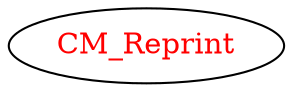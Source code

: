 digraph dependencyGraph {
 concentrate=true;
 ranksep="2.0";
 rankdir="LR"; 
 splines="ortho";
"CM_Reprint" [fontcolor="red"];
}